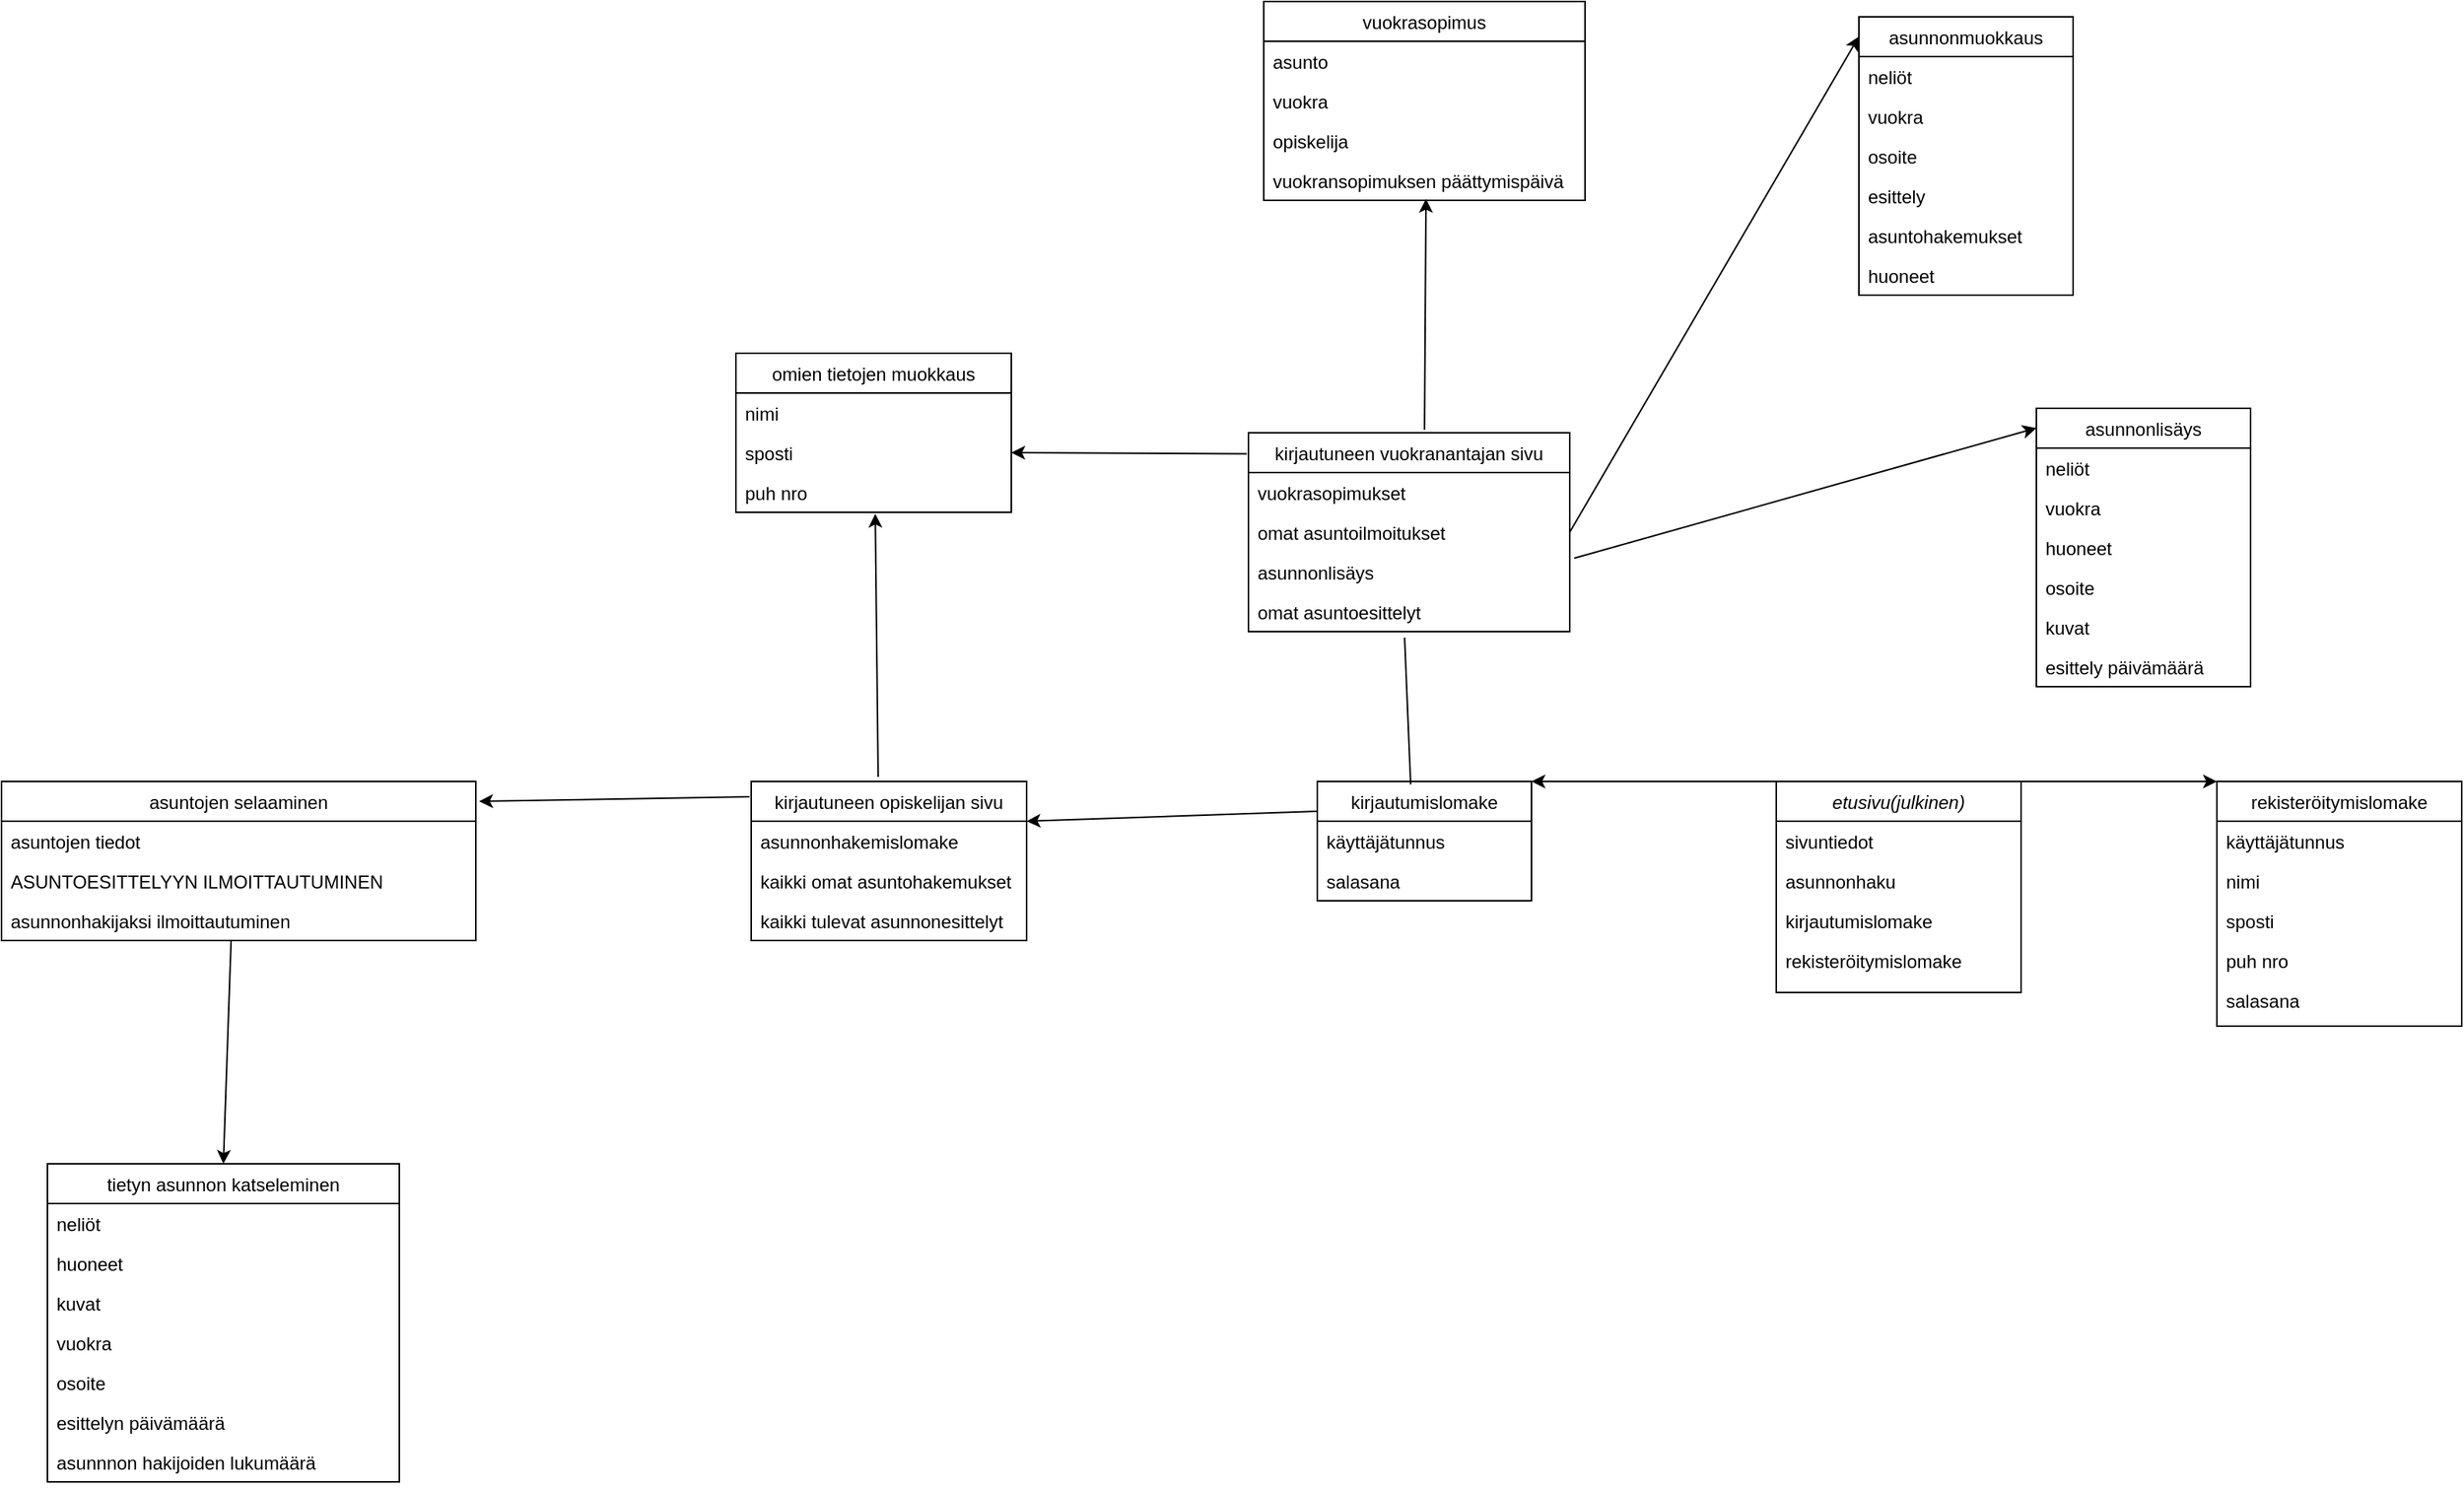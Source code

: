 <mxfile version="14.0.5" type="github">
  <diagram id="C5RBs43oDa-KdzZeNtuy" name="Page-1">
    <mxGraphModel dx="3685" dy="2258" grid="1" gridSize="10" guides="1" tooltips="1" connect="1" arrows="1" fold="1" page="1" pageScale="1" pageWidth="827" pageHeight="1169" math="0" shadow="0">
      <root>
        <mxCell id="WIyWlLk6GJQsqaUBKTNV-0" />
        <mxCell id="WIyWlLk6GJQsqaUBKTNV-1" parent="WIyWlLk6GJQsqaUBKTNV-0" />
        <mxCell id="zkfFHV4jXpPFQw0GAbJ--0" value="etusivu(julkinen)" style="swimlane;fontStyle=2;align=center;verticalAlign=top;childLayout=stackLayout;horizontal=1;startSize=26;horizontalStack=0;resizeParent=1;resizeLast=0;collapsible=1;marginBottom=0;rounded=0;shadow=0;strokeWidth=1;" parent="WIyWlLk6GJQsqaUBKTNV-1" vertex="1">
          <mxGeometry x="220" y="120" width="160" height="138" as="geometry">
            <mxRectangle x="230" y="140" width="160" height="26" as="alternateBounds" />
          </mxGeometry>
        </mxCell>
        <mxCell id="zkfFHV4jXpPFQw0GAbJ--1" value="sivuntiedot" style="text;align=left;verticalAlign=top;spacingLeft=4;spacingRight=4;overflow=hidden;rotatable=0;points=[[0,0.5],[1,0.5]];portConstraint=eastwest;" parent="zkfFHV4jXpPFQw0GAbJ--0" vertex="1">
          <mxGeometry y="26" width="160" height="26" as="geometry" />
        </mxCell>
        <mxCell id="zkfFHV4jXpPFQw0GAbJ--2" value="asunnonhaku" style="text;align=left;verticalAlign=top;spacingLeft=4;spacingRight=4;overflow=hidden;rotatable=0;points=[[0,0.5],[1,0.5]];portConstraint=eastwest;rounded=0;shadow=0;html=0;" parent="zkfFHV4jXpPFQw0GAbJ--0" vertex="1">
          <mxGeometry y="52" width="160" height="26" as="geometry" />
        </mxCell>
        <mxCell id="zkfFHV4jXpPFQw0GAbJ--3" value="kirjautumislomake" style="text;align=left;verticalAlign=top;spacingLeft=4;spacingRight=4;overflow=hidden;rotatable=0;points=[[0,0.5],[1,0.5]];portConstraint=eastwest;rounded=0;shadow=0;html=0;" parent="zkfFHV4jXpPFQw0GAbJ--0" vertex="1">
          <mxGeometry y="78" width="160" height="26" as="geometry" />
        </mxCell>
        <mxCell id="LPKFCI3GsQoGP4PQUGvG-1" value="rekisteröitymislomake" style="text;strokeColor=none;fillColor=none;align=left;verticalAlign=top;spacingLeft=4;spacingRight=4;overflow=hidden;rotatable=0;points=[[0,0.5],[1,0.5]];portConstraint=eastwest;" vertex="1" parent="zkfFHV4jXpPFQw0GAbJ--0">
          <mxGeometry y="104" width="160" height="26" as="geometry" />
        </mxCell>
        <mxCell id="zkfFHV4jXpPFQw0GAbJ--17" value="rekisteröitymislomake" style="swimlane;fontStyle=0;align=center;verticalAlign=top;childLayout=stackLayout;horizontal=1;startSize=26;horizontalStack=0;resizeParent=1;resizeLast=0;collapsible=1;marginBottom=0;rounded=0;shadow=0;strokeWidth=1;" parent="WIyWlLk6GJQsqaUBKTNV-1" vertex="1">
          <mxGeometry x="508" y="120" width="160" height="160" as="geometry">
            <mxRectangle x="550" y="140" width="160" height="26" as="alternateBounds" />
          </mxGeometry>
        </mxCell>
        <mxCell id="zkfFHV4jXpPFQw0GAbJ--18" value="käyttäjätunnus" style="text;align=left;verticalAlign=top;spacingLeft=4;spacingRight=4;overflow=hidden;rotatable=0;points=[[0,0.5],[1,0.5]];portConstraint=eastwest;" parent="zkfFHV4jXpPFQw0GAbJ--17" vertex="1">
          <mxGeometry y="26" width="160" height="26" as="geometry" />
        </mxCell>
        <mxCell id="zkfFHV4jXpPFQw0GAbJ--19" value="nimi" style="text;align=left;verticalAlign=top;spacingLeft=4;spacingRight=4;overflow=hidden;rotatable=0;points=[[0,0.5],[1,0.5]];portConstraint=eastwest;rounded=0;shadow=0;html=0;" parent="zkfFHV4jXpPFQw0GAbJ--17" vertex="1">
          <mxGeometry y="52" width="160" height="26" as="geometry" />
        </mxCell>
        <mxCell id="zkfFHV4jXpPFQw0GAbJ--20" value="sposti" style="text;align=left;verticalAlign=top;spacingLeft=4;spacingRight=4;overflow=hidden;rotatable=0;points=[[0,0.5],[1,0.5]];portConstraint=eastwest;rounded=0;shadow=0;html=0;" parent="zkfFHV4jXpPFQw0GAbJ--17" vertex="1">
          <mxGeometry y="78" width="160" height="26" as="geometry" />
        </mxCell>
        <mxCell id="zkfFHV4jXpPFQw0GAbJ--21" value="puh nro" style="text;align=left;verticalAlign=top;spacingLeft=4;spacingRight=4;overflow=hidden;rotatable=0;points=[[0,0.5],[1,0.5]];portConstraint=eastwest;rounded=0;shadow=0;html=0;" parent="zkfFHV4jXpPFQw0GAbJ--17" vertex="1">
          <mxGeometry y="104" width="160" height="26" as="geometry" />
        </mxCell>
        <mxCell id="zkfFHV4jXpPFQw0GAbJ--22" value="salasana" style="text;align=left;verticalAlign=top;spacingLeft=4;spacingRight=4;overflow=hidden;rotatable=0;points=[[0,0.5],[1,0.5]];portConstraint=eastwest;rounded=0;shadow=0;html=0;" parent="zkfFHV4jXpPFQw0GAbJ--17" vertex="1">
          <mxGeometry y="130" width="160" height="26" as="geometry" />
        </mxCell>
        <mxCell id="LPKFCI3GsQoGP4PQUGvG-2" value="kirjautumislomake" style="swimlane;fontStyle=0;childLayout=stackLayout;horizontal=1;startSize=26;fillColor=none;horizontalStack=0;resizeParent=1;resizeParentMax=0;resizeLast=0;collapsible=1;marginBottom=0;" vertex="1" parent="WIyWlLk6GJQsqaUBKTNV-1">
          <mxGeometry x="-80" y="120" width="140" height="78" as="geometry" />
        </mxCell>
        <mxCell id="LPKFCI3GsQoGP4PQUGvG-3" value="käyttäjätunnus" style="text;strokeColor=none;fillColor=none;align=left;verticalAlign=top;spacingLeft=4;spacingRight=4;overflow=hidden;rotatable=0;points=[[0,0.5],[1,0.5]];portConstraint=eastwest;" vertex="1" parent="LPKFCI3GsQoGP4PQUGvG-2">
          <mxGeometry y="26" width="140" height="26" as="geometry" />
        </mxCell>
        <mxCell id="LPKFCI3GsQoGP4PQUGvG-4" value="salasana" style="text;strokeColor=none;fillColor=none;align=left;verticalAlign=top;spacingLeft=4;spacingRight=4;overflow=hidden;rotatable=0;points=[[0,0.5],[1,0.5]];portConstraint=eastwest;" vertex="1" parent="LPKFCI3GsQoGP4PQUGvG-2">
          <mxGeometry y="52" width="140" height="26" as="geometry" />
        </mxCell>
        <mxCell id="LPKFCI3GsQoGP4PQUGvG-7" value="kirjautuneen opiskelijan sivu" style="swimlane;fontStyle=0;childLayout=stackLayout;horizontal=1;startSize=26;fillColor=none;horizontalStack=0;resizeParent=1;resizeParentMax=0;resizeLast=0;collapsible=1;marginBottom=0;" vertex="1" parent="WIyWlLk6GJQsqaUBKTNV-1">
          <mxGeometry x="-450" y="120" width="180" height="104" as="geometry" />
        </mxCell>
        <mxCell id="LPKFCI3GsQoGP4PQUGvG-8" value="asunnonhakemislomake" style="text;strokeColor=none;fillColor=none;align=left;verticalAlign=top;spacingLeft=4;spacingRight=4;overflow=hidden;rotatable=0;points=[[0,0.5],[1,0.5]];portConstraint=eastwest;" vertex="1" parent="LPKFCI3GsQoGP4PQUGvG-7">
          <mxGeometry y="26" width="180" height="26" as="geometry" />
        </mxCell>
        <mxCell id="LPKFCI3GsQoGP4PQUGvG-9" value="kaikki omat asuntohakemukset" style="text;strokeColor=none;fillColor=none;align=left;verticalAlign=top;spacingLeft=4;spacingRight=4;overflow=hidden;rotatable=0;points=[[0,0.5],[1,0.5]];portConstraint=eastwest;" vertex="1" parent="LPKFCI3GsQoGP4PQUGvG-7">
          <mxGeometry y="52" width="180" height="26" as="geometry" />
        </mxCell>
        <mxCell id="LPKFCI3GsQoGP4PQUGvG-10" value="kaikki tulevat asunnonesittelyt" style="text;strokeColor=none;fillColor=none;align=left;verticalAlign=top;spacingLeft=4;spacingRight=4;overflow=hidden;rotatable=0;points=[[0,0.5],[1,0.5]];portConstraint=eastwest;" vertex="1" parent="LPKFCI3GsQoGP4PQUGvG-7">
          <mxGeometry y="78" width="180" height="26" as="geometry" />
        </mxCell>
        <mxCell id="LPKFCI3GsQoGP4PQUGvG-11" value="omien tietojen muokkaus" style="swimlane;fontStyle=0;childLayout=stackLayout;horizontal=1;startSize=26;fillColor=none;horizontalStack=0;resizeParent=1;resizeParentMax=0;resizeLast=0;collapsible=1;marginBottom=0;" vertex="1" parent="WIyWlLk6GJQsqaUBKTNV-1">
          <mxGeometry x="-460" y="-160" width="180" height="104" as="geometry" />
        </mxCell>
        <mxCell id="LPKFCI3GsQoGP4PQUGvG-12" value="nimi" style="text;strokeColor=none;fillColor=none;align=left;verticalAlign=top;spacingLeft=4;spacingRight=4;overflow=hidden;rotatable=0;points=[[0,0.5],[1,0.5]];portConstraint=eastwest;" vertex="1" parent="LPKFCI3GsQoGP4PQUGvG-11">
          <mxGeometry y="26" width="180" height="26" as="geometry" />
        </mxCell>
        <mxCell id="LPKFCI3GsQoGP4PQUGvG-13" value="sposti" style="text;strokeColor=none;fillColor=none;align=left;verticalAlign=top;spacingLeft=4;spacingRight=4;overflow=hidden;rotatable=0;points=[[0,0.5],[1,0.5]];portConstraint=eastwest;" vertex="1" parent="LPKFCI3GsQoGP4PQUGvG-11">
          <mxGeometry y="52" width="180" height="26" as="geometry" />
        </mxCell>
        <mxCell id="LPKFCI3GsQoGP4PQUGvG-14" value="puh nro" style="text;strokeColor=none;fillColor=none;align=left;verticalAlign=top;spacingLeft=4;spacingRight=4;overflow=hidden;rotatable=0;points=[[0,0.5],[1,0.5]];portConstraint=eastwest;" vertex="1" parent="LPKFCI3GsQoGP4PQUGvG-11">
          <mxGeometry y="78" width="180" height="26" as="geometry" />
        </mxCell>
        <mxCell id="LPKFCI3GsQoGP4PQUGvG-16" value="kirjautuneen vuokranantajan sivu" style="swimlane;fontStyle=0;childLayout=stackLayout;horizontal=1;startSize=26;fillColor=none;horizontalStack=0;resizeParent=1;resizeParentMax=0;resizeLast=0;collapsible=1;marginBottom=0;" vertex="1" parent="WIyWlLk6GJQsqaUBKTNV-1">
          <mxGeometry x="-125" y="-108" width="210" height="130" as="geometry" />
        </mxCell>
        <mxCell id="LPKFCI3GsQoGP4PQUGvG-17" value="vuokrasopimukset" style="text;strokeColor=none;fillColor=none;align=left;verticalAlign=top;spacingLeft=4;spacingRight=4;overflow=hidden;rotatable=0;points=[[0,0.5],[1,0.5]];portConstraint=eastwest;" vertex="1" parent="LPKFCI3GsQoGP4PQUGvG-16">
          <mxGeometry y="26" width="210" height="26" as="geometry" />
        </mxCell>
        <mxCell id="LPKFCI3GsQoGP4PQUGvG-18" value="omat asuntoilmoitukset" style="text;strokeColor=none;fillColor=none;align=left;verticalAlign=top;spacingLeft=4;spacingRight=4;overflow=hidden;rotatable=0;points=[[0,0.5],[1,0.5]];portConstraint=eastwest;" vertex="1" parent="LPKFCI3GsQoGP4PQUGvG-16">
          <mxGeometry y="52" width="210" height="26" as="geometry" />
        </mxCell>
        <mxCell id="LPKFCI3GsQoGP4PQUGvG-19" value="asunnonlisäys" style="text;strokeColor=none;fillColor=none;align=left;verticalAlign=top;spacingLeft=4;spacingRight=4;overflow=hidden;rotatable=0;points=[[0,0.5],[1,0.5]];portConstraint=eastwest;" vertex="1" parent="LPKFCI3GsQoGP4PQUGvG-16">
          <mxGeometry y="78" width="210" height="26" as="geometry" />
        </mxCell>
        <mxCell id="LPKFCI3GsQoGP4PQUGvG-30" value="omat asuntoesittelyt" style="text;strokeColor=none;fillColor=none;align=left;verticalAlign=top;spacingLeft=4;spacingRight=4;overflow=hidden;rotatable=0;points=[[0,0.5],[1,0.5]];portConstraint=eastwest;" vertex="1" parent="LPKFCI3GsQoGP4PQUGvG-16">
          <mxGeometry y="104" width="210" height="26" as="geometry" />
        </mxCell>
        <mxCell id="LPKFCI3GsQoGP4PQUGvG-20" value="" style="endArrow=none;html=1;entryX=0.486;entryY=1.154;entryDx=0;entryDy=0;entryPerimeter=0;exitX=0.436;exitY=0.026;exitDx=0;exitDy=0;exitPerimeter=0;" edge="1" parent="WIyWlLk6GJQsqaUBKTNV-1" source="LPKFCI3GsQoGP4PQUGvG-2" target="LPKFCI3GsQoGP4PQUGvG-30">
          <mxGeometry width="50" height="50" relative="1" as="geometry">
            <mxPoint x="-140" y="180" as="sourcePoint" />
            <mxPoint x="-90" y="130" as="targetPoint" />
          </mxGeometry>
        </mxCell>
        <mxCell id="LPKFCI3GsQoGP4PQUGvG-22" value="" style="endArrow=classic;html=1;exitX=-0.005;exitY=0.106;exitDx=0;exitDy=0;exitPerimeter=0;entryX=1;entryY=0.5;entryDx=0;entryDy=0;" edge="1" parent="WIyWlLk6GJQsqaUBKTNV-1" source="LPKFCI3GsQoGP4PQUGvG-16" target="LPKFCI3GsQoGP4PQUGvG-13">
          <mxGeometry width="50" height="50" relative="1" as="geometry">
            <mxPoint x="-150" y="-40" as="sourcePoint" />
            <mxPoint x="-100" y="-90" as="targetPoint" />
          </mxGeometry>
        </mxCell>
        <mxCell id="LPKFCI3GsQoGP4PQUGvG-23" value="" style="endArrow=classic;html=1;exitX=0.461;exitY=-0.029;exitDx=0;exitDy=0;exitPerimeter=0;entryX=0.506;entryY=1.038;entryDx=0;entryDy=0;entryPerimeter=0;" edge="1" parent="WIyWlLk6GJQsqaUBKTNV-1" source="LPKFCI3GsQoGP4PQUGvG-7" target="LPKFCI3GsQoGP4PQUGvG-14">
          <mxGeometry width="50" height="50" relative="1" as="geometry">
            <mxPoint x="-450" y="100" as="sourcePoint" />
            <mxPoint x="-400" y="50" as="targetPoint" />
          </mxGeometry>
        </mxCell>
        <mxCell id="LPKFCI3GsQoGP4PQUGvG-24" value="" style="endArrow=classic;html=1;exitX=-0.006;exitY=0.096;exitDx=0;exitDy=0;exitPerimeter=0;entryX=1.007;entryY=0.125;entryDx=0;entryDy=0;entryPerimeter=0;" edge="1" parent="WIyWlLk6GJQsqaUBKTNV-1" source="LPKFCI3GsQoGP4PQUGvG-7" target="LPKFCI3GsQoGP4PQUGvG-25">
          <mxGeometry width="50" height="50" relative="1" as="geometry">
            <mxPoint x="-650" y="170" as="sourcePoint" />
            <mxPoint x="-650" y="70" as="targetPoint" />
          </mxGeometry>
        </mxCell>
        <mxCell id="LPKFCI3GsQoGP4PQUGvG-25" value="asuntojen selaaminen" style="swimlane;fontStyle=0;childLayout=stackLayout;horizontal=1;startSize=26;fillColor=none;horizontalStack=0;resizeParent=1;resizeParentMax=0;resizeLast=0;collapsible=1;marginBottom=0;" vertex="1" parent="WIyWlLk6GJQsqaUBKTNV-1">
          <mxGeometry x="-940" y="120" width="310" height="104" as="geometry" />
        </mxCell>
        <mxCell id="LPKFCI3GsQoGP4PQUGvG-26" value="asuntojen tiedot" style="text;strokeColor=none;fillColor=none;align=left;verticalAlign=top;spacingLeft=4;spacingRight=4;overflow=hidden;rotatable=0;points=[[0,0.5],[1,0.5]];portConstraint=eastwest;" vertex="1" parent="LPKFCI3GsQoGP4PQUGvG-25">
          <mxGeometry y="26" width="310" height="26" as="geometry" />
        </mxCell>
        <mxCell id="LPKFCI3GsQoGP4PQUGvG-27" value="ASUNTOESITTELYYN ILMOITTAUTUMINEN" style="text;strokeColor=none;fillColor=none;align=left;verticalAlign=top;spacingLeft=4;spacingRight=4;overflow=hidden;rotatable=0;points=[[0,0.5],[1,0.5]];portConstraint=eastwest;" vertex="1" parent="LPKFCI3GsQoGP4PQUGvG-25">
          <mxGeometry y="52" width="310" height="26" as="geometry" />
        </mxCell>
        <mxCell id="LPKFCI3GsQoGP4PQUGvG-28" value="asunnonhakijaksi ilmoittautuminen" style="text;strokeColor=none;fillColor=none;align=left;verticalAlign=top;spacingLeft=4;spacingRight=4;overflow=hidden;rotatable=0;points=[[0,0.5],[1,0.5]];portConstraint=eastwest;" vertex="1" parent="LPKFCI3GsQoGP4PQUGvG-25">
          <mxGeometry y="78" width="310" height="26" as="geometry" />
        </mxCell>
        <mxCell id="LPKFCI3GsQoGP4PQUGvG-31" value="vuokrasopimus" style="swimlane;fontStyle=0;childLayout=stackLayout;horizontal=1;startSize=26;fillColor=none;horizontalStack=0;resizeParent=1;resizeParentMax=0;resizeLast=0;collapsible=1;marginBottom=0;" vertex="1" parent="WIyWlLk6GJQsqaUBKTNV-1">
          <mxGeometry x="-115" y="-390" width="210" height="130" as="geometry" />
        </mxCell>
        <mxCell id="LPKFCI3GsQoGP4PQUGvG-32" value="asunto" style="text;strokeColor=none;fillColor=none;align=left;verticalAlign=top;spacingLeft=4;spacingRight=4;overflow=hidden;rotatable=0;points=[[0,0.5],[1,0.5]];portConstraint=eastwest;" vertex="1" parent="LPKFCI3GsQoGP4PQUGvG-31">
          <mxGeometry y="26" width="210" height="26" as="geometry" />
        </mxCell>
        <mxCell id="LPKFCI3GsQoGP4PQUGvG-33" value="vuokra" style="text;strokeColor=none;fillColor=none;align=left;verticalAlign=top;spacingLeft=4;spacingRight=4;overflow=hidden;rotatable=0;points=[[0,0.5],[1,0.5]];portConstraint=eastwest;" vertex="1" parent="LPKFCI3GsQoGP4PQUGvG-31">
          <mxGeometry y="52" width="210" height="26" as="geometry" />
        </mxCell>
        <mxCell id="LPKFCI3GsQoGP4PQUGvG-34" value="opiskelija" style="text;strokeColor=none;fillColor=none;align=left;verticalAlign=top;spacingLeft=4;spacingRight=4;overflow=hidden;rotatable=0;points=[[0,0.5],[1,0.5]];portConstraint=eastwest;" vertex="1" parent="LPKFCI3GsQoGP4PQUGvG-31">
          <mxGeometry y="78" width="210" height="26" as="geometry" />
        </mxCell>
        <mxCell id="LPKFCI3GsQoGP4PQUGvG-35" value="vuokransopimuksen päättymispäivä" style="text;strokeColor=none;fillColor=none;align=left;verticalAlign=top;spacingLeft=4;spacingRight=4;overflow=hidden;rotatable=0;points=[[0,0.5],[1,0.5]];portConstraint=eastwest;" vertex="1" parent="LPKFCI3GsQoGP4PQUGvG-31">
          <mxGeometry y="104" width="210" height="26" as="geometry" />
        </mxCell>
        <mxCell id="LPKFCI3GsQoGP4PQUGvG-36" value="" style="endArrow=classic;html=1;exitX=0.548;exitY=-0.015;exitDx=0;exitDy=0;exitPerimeter=0;entryX=0.505;entryY=0.962;entryDx=0;entryDy=0;entryPerimeter=0;" edge="1" parent="WIyWlLk6GJQsqaUBKTNV-1" source="LPKFCI3GsQoGP4PQUGvG-16" target="LPKFCI3GsQoGP4PQUGvG-35">
          <mxGeometry width="50" height="50" relative="1" as="geometry">
            <mxPoint y="-150" as="sourcePoint" />
            <mxPoint x="50" y="-200" as="targetPoint" />
          </mxGeometry>
        </mxCell>
        <mxCell id="LPKFCI3GsQoGP4PQUGvG-37" value="asunnonmuokkaus" style="swimlane;fontStyle=0;childLayout=stackLayout;horizontal=1;startSize=26;fillColor=none;horizontalStack=0;resizeParent=1;resizeParentMax=0;resizeLast=0;collapsible=1;marginBottom=0;" vertex="1" parent="WIyWlLk6GJQsqaUBKTNV-1">
          <mxGeometry x="274" y="-380" width="140" height="182" as="geometry" />
        </mxCell>
        <mxCell id="LPKFCI3GsQoGP4PQUGvG-38" value="neliöt" style="text;strokeColor=none;fillColor=none;align=left;verticalAlign=top;spacingLeft=4;spacingRight=4;overflow=hidden;rotatable=0;points=[[0,0.5],[1,0.5]];portConstraint=eastwest;" vertex="1" parent="LPKFCI3GsQoGP4PQUGvG-37">
          <mxGeometry y="26" width="140" height="26" as="geometry" />
        </mxCell>
        <mxCell id="LPKFCI3GsQoGP4PQUGvG-39" value="vuokra" style="text;strokeColor=none;fillColor=none;align=left;verticalAlign=top;spacingLeft=4;spacingRight=4;overflow=hidden;rotatable=0;points=[[0,0.5],[1,0.5]];portConstraint=eastwest;" vertex="1" parent="LPKFCI3GsQoGP4PQUGvG-37">
          <mxGeometry y="52" width="140" height="26" as="geometry" />
        </mxCell>
        <mxCell id="LPKFCI3GsQoGP4PQUGvG-40" value="osoite" style="text;strokeColor=none;fillColor=none;align=left;verticalAlign=top;spacingLeft=4;spacingRight=4;overflow=hidden;rotatable=0;points=[[0,0.5],[1,0.5]];portConstraint=eastwest;" vertex="1" parent="LPKFCI3GsQoGP4PQUGvG-37">
          <mxGeometry y="78" width="140" height="26" as="geometry" />
        </mxCell>
        <mxCell id="LPKFCI3GsQoGP4PQUGvG-41" value="esittely" style="text;strokeColor=none;fillColor=none;align=left;verticalAlign=top;spacingLeft=4;spacingRight=4;overflow=hidden;rotatable=0;points=[[0,0.5],[1,0.5]];portConstraint=eastwest;" vertex="1" parent="LPKFCI3GsQoGP4PQUGvG-37">
          <mxGeometry y="104" width="140" height="26" as="geometry" />
        </mxCell>
        <mxCell id="LPKFCI3GsQoGP4PQUGvG-42" value="asuntohakemukset" style="text;strokeColor=none;fillColor=none;align=left;verticalAlign=top;spacingLeft=4;spacingRight=4;overflow=hidden;rotatable=0;points=[[0,0.5],[1,0.5]];portConstraint=eastwest;" vertex="1" parent="LPKFCI3GsQoGP4PQUGvG-37">
          <mxGeometry y="130" width="140" height="26" as="geometry" />
        </mxCell>
        <mxCell id="LPKFCI3GsQoGP4PQUGvG-43" value="huoneet" style="text;strokeColor=none;fillColor=none;align=left;verticalAlign=top;spacingLeft=4;spacingRight=4;overflow=hidden;rotatable=0;points=[[0,0.5],[1,0.5]];portConstraint=eastwest;" vertex="1" parent="LPKFCI3GsQoGP4PQUGvG-37">
          <mxGeometry y="156" width="140" height="26" as="geometry" />
        </mxCell>
        <mxCell id="LPKFCI3GsQoGP4PQUGvG-44" value="" style="endArrow=classic;html=1;exitX=1;exitY=0.5;exitDx=0;exitDy=0;entryX=0;entryY=0.071;entryDx=0;entryDy=0;entryPerimeter=0;" edge="1" parent="WIyWlLk6GJQsqaUBKTNV-1" source="LPKFCI3GsQoGP4PQUGvG-18" target="LPKFCI3GsQoGP4PQUGvG-37">
          <mxGeometry width="50" height="50" relative="1" as="geometry">
            <mxPoint x="140" y="-60" as="sourcePoint" />
            <mxPoint x="190" y="-110" as="targetPoint" />
          </mxGeometry>
        </mxCell>
        <mxCell id="LPKFCI3GsQoGP4PQUGvG-45" value="asunnonlisäys" style="swimlane;fontStyle=0;childLayout=stackLayout;horizontal=1;startSize=26;fillColor=none;horizontalStack=0;resizeParent=1;resizeParentMax=0;resizeLast=0;collapsible=1;marginBottom=0;" vertex="1" parent="WIyWlLk6GJQsqaUBKTNV-1">
          <mxGeometry x="390" y="-124" width="140" height="182" as="geometry" />
        </mxCell>
        <mxCell id="LPKFCI3GsQoGP4PQUGvG-46" value="neliöt" style="text;strokeColor=none;fillColor=none;align=left;verticalAlign=top;spacingLeft=4;spacingRight=4;overflow=hidden;rotatable=0;points=[[0,0.5],[1,0.5]];portConstraint=eastwest;" vertex="1" parent="LPKFCI3GsQoGP4PQUGvG-45">
          <mxGeometry y="26" width="140" height="26" as="geometry" />
        </mxCell>
        <mxCell id="LPKFCI3GsQoGP4PQUGvG-47" value="vuokra" style="text;strokeColor=none;fillColor=none;align=left;verticalAlign=top;spacingLeft=4;spacingRight=4;overflow=hidden;rotatable=0;points=[[0,0.5],[1,0.5]];portConstraint=eastwest;" vertex="1" parent="LPKFCI3GsQoGP4PQUGvG-45">
          <mxGeometry y="52" width="140" height="26" as="geometry" />
        </mxCell>
        <mxCell id="LPKFCI3GsQoGP4PQUGvG-48" value="huoneet" style="text;strokeColor=none;fillColor=none;align=left;verticalAlign=top;spacingLeft=4;spacingRight=4;overflow=hidden;rotatable=0;points=[[0,0.5],[1,0.5]];portConstraint=eastwest;" vertex="1" parent="LPKFCI3GsQoGP4PQUGvG-45">
          <mxGeometry y="78" width="140" height="26" as="geometry" />
        </mxCell>
        <mxCell id="LPKFCI3GsQoGP4PQUGvG-50" value="osoite" style="text;strokeColor=none;fillColor=none;align=left;verticalAlign=top;spacingLeft=4;spacingRight=4;overflow=hidden;rotatable=0;points=[[0,0.5],[1,0.5]];portConstraint=eastwest;" vertex="1" parent="LPKFCI3GsQoGP4PQUGvG-45">
          <mxGeometry y="104" width="140" height="26" as="geometry" />
        </mxCell>
        <mxCell id="LPKFCI3GsQoGP4PQUGvG-49" value="kuvat" style="text;strokeColor=none;fillColor=none;align=left;verticalAlign=top;spacingLeft=4;spacingRight=4;overflow=hidden;rotatable=0;points=[[0,0.5],[1,0.5]];portConstraint=eastwest;" vertex="1" parent="LPKFCI3GsQoGP4PQUGvG-45">
          <mxGeometry y="130" width="140" height="26" as="geometry" />
        </mxCell>
        <mxCell id="LPKFCI3GsQoGP4PQUGvG-51" value="esittely päivämäärä" style="text;strokeColor=none;fillColor=none;align=left;verticalAlign=top;spacingLeft=4;spacingRight=4;overflow=hidden;rotatable=0;points=[[0,0.5],[1,0.5]];portConstraint=eastwest;" vertex="1" parent="LPKFCI3GsQoGP4PQUGvG-45">
          <mxGeometry y="156" width="140" height="26" as="geometry" />
        </mxCell>
        <mxCell id="LPKFCI3GsQoGP4PQUGvG-52" value="" style="endArrow=classic;html=1;exitX=1.014;exitY=0.154;exitDx=0;exitDy=0;exitPerimeter=0;entryX=0;entryY=0.071;entryDx=0;entryDy=0;entryPerimeter=0;" edge="1" parent="WIyWlLk6GJQsqaUBKTNV-1" source="LPKFCI3GsQoGP4PQUGvG-19" target="LPKFCI3GsQoGP4PQUGvG-45">
          <mxGeometry width="50" height="50" relative="1" as="geometry">
            <mxPoint x="210" y="-30" as="sourcePoint" />
            <mxPoint x="260" y="-80" as="targetPoint" />
          </mxGeometry>
        </mxCell>
        <mxCell id="LPKFCI3GsQoGP4PQUGvG-53" value="tietyn asunnon katseleminen" style="swimlane;fontStyle=0;childLayout=stackLayout;horizontal=1;startSize=26;fillColor=none;horizontalStack=0;resizeParent=1;resizeParentMax=0;resizeLast=0;collapsible=1;marginBottom=0;" vertex="1" parent="WIyWlLk6GJQsqaUBKTNV-1">
          <mxGeometry x="-910" y="370" width="230" height="208" as="geometry" />
        </mxCell>
        <mxCell id="LPKFCI3GsQoGP4PQUGvG-54" value="neliöt" style="text;strokeColor=none;fillColor=none;align=left;verticalAlign=top;spacingLeft=4;spacingRight=4;overflow=hidden;rotatable=0;points=[[0,0.5],[1,0.5]];portConstraint=eastwest;" vertex="1" parent="LPKFCI3GsQoGP4PQUGvG-53">
          <mxGeometry y="26" width="230" height="26" as="geometry" />
        </mxCell>
        <mxCell id="LPKFCI3GsQoGP4PQUGvG-55" value="huoneet" style="text;strokeColor=none;fillColor=none;align=left;verticalAlign=top;spacingLeft=4;spacingRight=4;overflow=hidden;rotatable=0;points=[[0,0.5],[1,0.5]];portConstraint=eastwest;" vertex="1" parent="LPKFCI3GsQoGP4PQUGvG-53">
          <mxGeometry y="52" width="230" height="26" as="geometry" />
        </mxCell>
        <mxCell id="LPKFCI3GsQoGP4PQUGvG-57" value="kuvat" style="text;strokeColor=none;fillColor=none;align=left;verticalAlign=top;spacingLeft=4;spacingRight=4;overflow=hidden;rotatable=0;points=[[0,0.5],[1,0.5]];portConstraint=eastwest;" vertex="1" parent="LPKFCI3GsQoGP4PQUGvG-53">
          <mxGeometry y="78" width="230" height="26" as="geometry" />
        </mxCell>
        <mxCell id="LPKFCI3GsQoGP4PQUGvG-56" value="vuokra" style="text;strokeColor=none;fillColor=none;align=left;verticalAlign=top;spacingLeft=4;spacingRight=4;overflow=hidden;rotatable=0;points=[[0,0.5],[1,0.5]];portConstraint=eastwest;" vertex="1" parent="LPKFCI3GsQoGP4PQUGvG-53">
          <mxGeometry y="104" width="230" height="26" as="geometry" />
        </mxCell>
        <mxCell id="LPKFCI3GsQoGP4PQUGvG-58" value="osoite" style="text;strokeColor=none;fillColor=none;align=left;verticalAlign=top;spacingLeft=4;spacingRight=4;overflow=hidden;rotatable=0;points=[[0,0.5],[1,0.5]];portConstraint=eastwest;" vertex="1" parent="LPKFCI3GsQoGP4PQUGvG-53">
          <mxGeometry y="130" width="230" height="26" as="geometry" />
        </mxCell>
        <mxCell id="LPKFCI3GsQoGP4PQUGvG-59" value="esittelyn päivämäärä" style="text;strokeColor=none;fillColor=none;align=left;verticalAlign=top;spacingLeft=4;spacingRight=4;overflow=hidden;rotatable=0;points=[[0,0.5],[1,0.5]];portConstraint=eastwest;" vertex="1" parent="LPKFCI3GsQoGP4PQUGvG-53">
          <mxGeometry y="156" width="230" height="26" as="geometry" />
        </mxCell>
        <mxCell id="LPKFCI3GsQoGP4PQUGvG-60" value="asunnnon hakijoiden lukumäärä" style="text;strokeColor=none;fillColor=none;align=left;verticalAlign=top;spacingLeft=4;spacingRight=4;overflow=hidden;rotatable=0;points=[[0,0.5],[1,0.5]];portConstraint=eastwest;" vertex="1" parent="LPKFCI3GsQoGP4PQUGvG-53">
          <mxGeometry y="182" width="230" height="26" as="geometry" />
        </mxCell>
        <mxCell id="LPKFCI3GsQoGP4PQUGvG-61" value="" style="endArrow=classic;html=1;exitX=0.484;exitY=1;exitDx=0;exitDy=0;exitPerimeter=0;entryX=0.5;entryY=0;entryDx=0;entryDy=0;" edge="1" parent="WIyWlLk6GJQsqaUBKTNV-1" source="LPKFCI3GsQoGP4PQUGvG-28" target="LPKFCI3GsQoGP4PQUGvG-53">
          <mxGeometry width="50" height="50" relative="1" as="geometry">
            <mxPoint x="-830" y="320" as="sourcePoint" />
            <mxPoint x="-780" y="270" as="targetPoint" />
          </mxGeometry>
        </mxCell>
        <mxCell id="LPKFCI3GsQoGP4PQUGvG-62" value="" style="endArrow=classic;html=1;exitX=0;exitY=0.25;exitDx=0;exitDy=0;entryX=1;entryY=0.25;entryDx=0;entryDy=0;" edge="1" parent="WIyWlLk6GJQsqaUBKTNV-1" source="LPKFCI3GsQoGP4PQUGvG-2" target="LPKFCI3GsQoGP4PQUGvG-7">
          <mxGeometry width="50" height="50" relative="1" as="geometry">
            <mxPoint x="-260" y="300" as="sourcePoint" />
            <mxPoint x="-210" y="250" as="targetPoint" />
          </mxGeometry>
        </mxCell>
        <mxCell id="LPKFCI3GsQoGP4PQUGvG-63" value="" style="endArrow=classic;html=1;exitX=0;exitY=0;exitDx=0;exitDy=0;entryX=1;entryY=0;entryDx=0;entryDy=0;" edge="1" parent="WIyWlLk6GJQsqaUBKTNV-1" source="zkfFHV4jXpPFQw0GAbJ--0" target="LPKFCI3GsQoGP4PQUGvG-2">
          <mxGeometry width="50" height="50" relative="1" as="geometry">
            <mxPoint x="160" y="290" as="sourcePoint" />
            <mxPoint x="210" y="240" as="targetPoint" />
          </mxGeometry>
        </mxCell>
        <mxCell id="LPKFCI3GsQoGP4PQUGvG-64" value="" style="endArrow=classic;html=1;exitX=1;exitY=0;exitDx=0;exitDy=0;entryX=0;entryY=0;entryDx=0;entryDy=0;" edge="1" parent="WIyWlLk6GJQsqaUBKTNV-1" source="zkfFHV4jXpPFQw0GAbJ--0" target="zkfFHV4jXpPFQw0GAbJ--17">
          <mxGeometry width="50" height="50" relative="1" as="geometry">
            <mxPoint x="400" y="130" as="sourcePoint" />
            <mxPoint x="450" y="80" as="targetPoint" />
          </mxGeometry>
        </mxCell>
      </root>
    </mxGraphModel>
  </diagram>
</mxfile>
